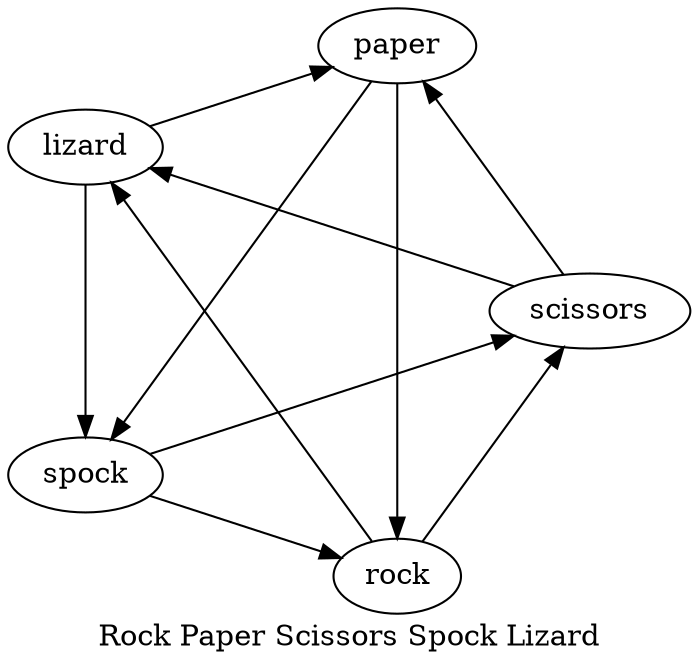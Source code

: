 digraph {
  label="Rock Paper Scissors Spock Lizard"
  layout=circo

  rock     -> scissors // [label=crushes]
  rock     -> lizard   // [label=crushes]
  paper    -> rock     // [label=covers]
  paper    -> spock    // [label=disproves]
  scissors -> paper    // [label=cut]
  scissors -> lizard   // [label=decapitates]
  lizard   -> spock    // [label=poisons]
  lizard   -> paper    // [label=eats]
  spock    -> scissors // [label=smashes]
  spock    -> rock     // [label=vaporizes]
}
